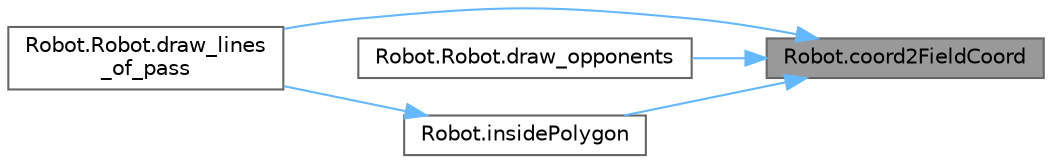digraph "Robot.coord2FieldCoord"
{
 // LATEX_PDF_SIZE
  bgcolor="transparent";
  edge [fontname=Helvetica,fontsize=10,labelfontname=Helvetica,labelfontsize=10];
  node [fontname=Helvetica,fontsize=10,shape=box,height=0.2,width=0.4];
  rankdir="RL";
  Node1 [label="Robot.coord2FieldCoord",height=0.2,width=0.4,color="gray40", fillcolor="grey60", style="filled", fontcolor="black",tooltip=" "];
  Node1 -> Node2 [dir="back",color="steelblue1",style="solid"];
  Node2 [label="Robot.Robot.draw_lines\l_of_pass",height=0.2,width=0.4,color="grey40", fillcolor="white", style="filled",URL="$class_robot_1_1_robot.html#a22cc7df21c799d7f6371c8480d7067b6",tooltip=" "];
  Node1 -> Node3 [dir="back",color="steelblue1",style="solid"];
  Node3 [label="Robot.Robot.draw_opponents",height=0.2,width=0.4,color="grey40", fillcolor="white", style="filled",URL="$class_robot_1_1_robot.html#a9dbecdd8be79a4b828fe33935af4e5e7",tooltip=" "];
  Node1 -> Node4 [dir="back",color="steelblue1",style="solid"];
  Node4 [label="Robot.insidePolygon",height=0.2,width=0.4,color="grey40", fillcolor="white", style="filled",URL="$namespace_robot.html#a1b0ea666b41f7d957154e2ddbf043f9b",tooltip=" "];
  Node4 -> Node2 [dir="back",color="steelblue1",style="solid"];
}

